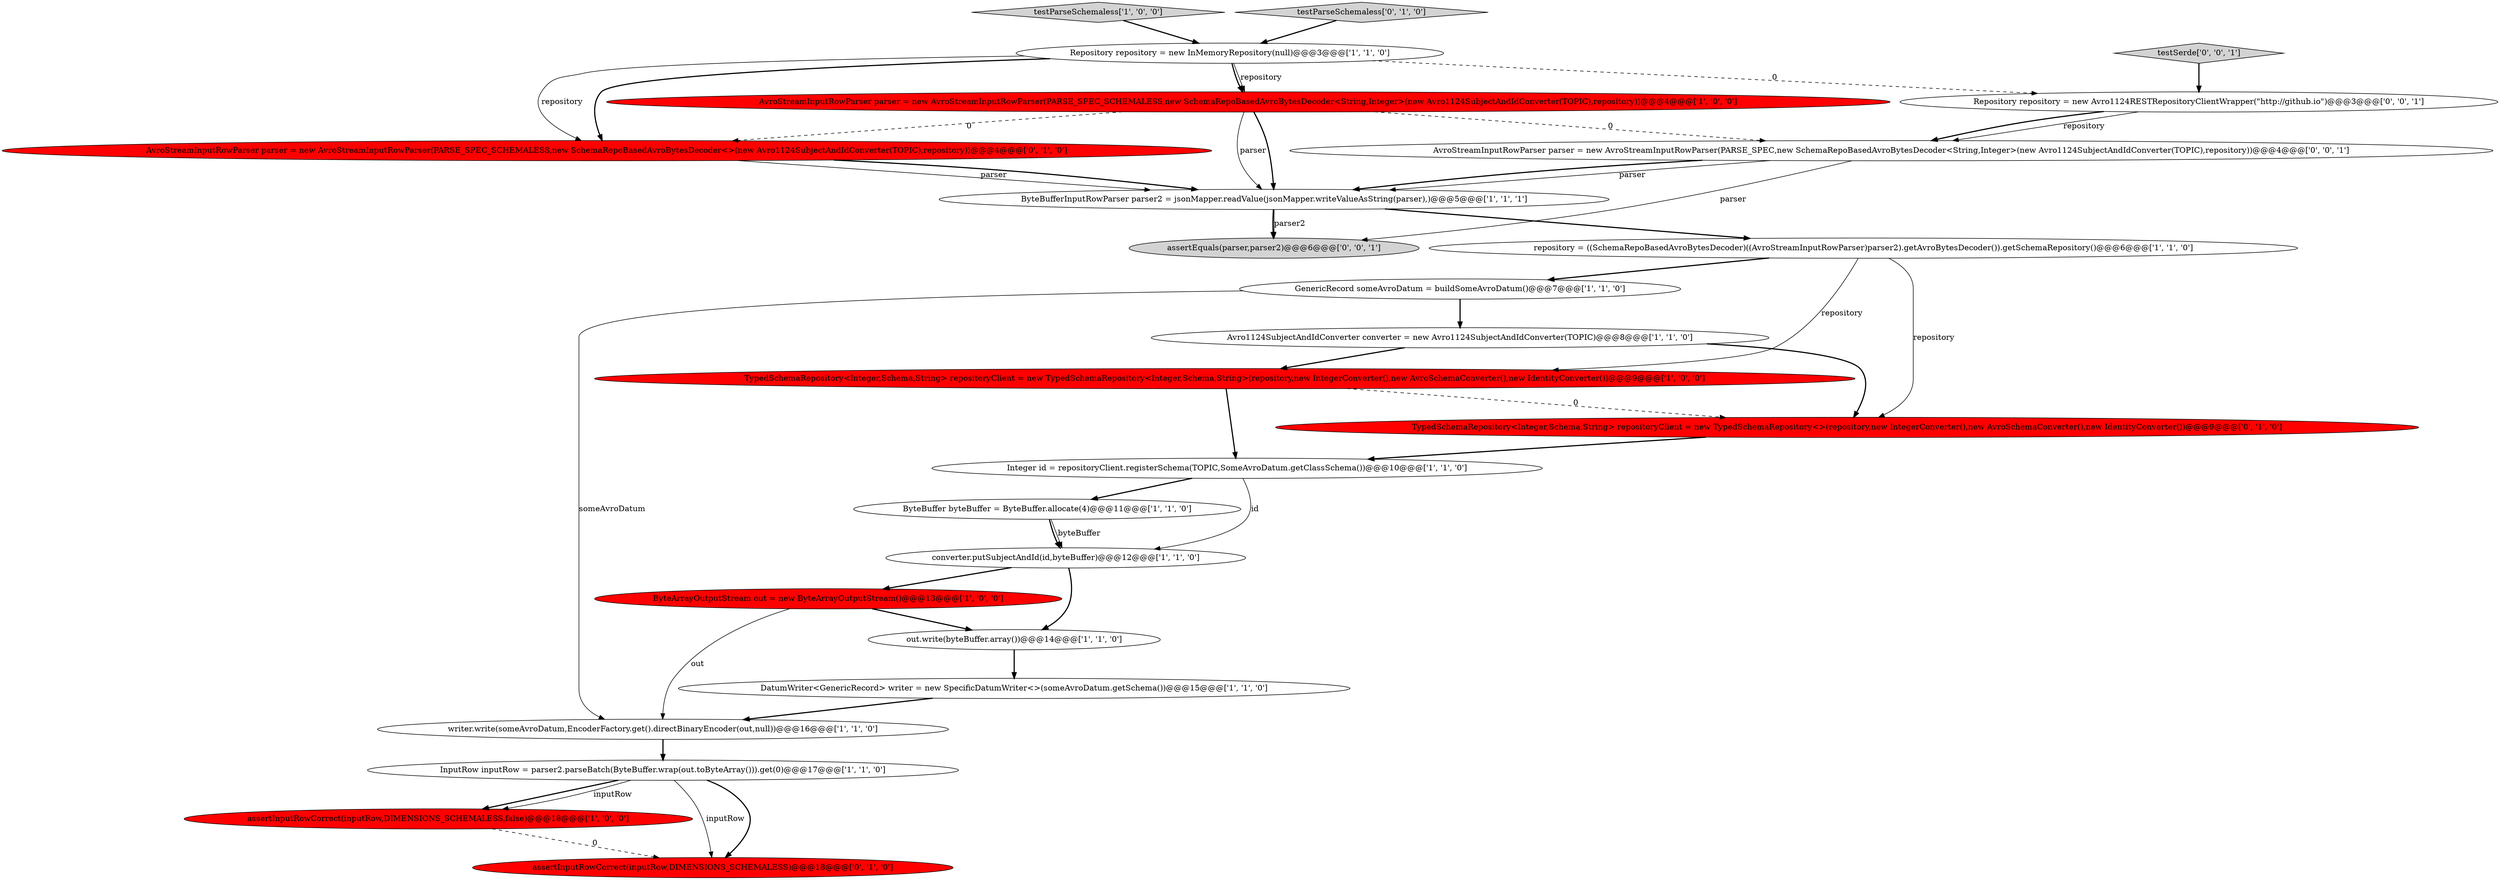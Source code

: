 digraph {
0 [style = filled, label = "repository = ((SchemaRepoBasedAvroBytesDecoder)((AvroStreamInputRowParser)parser2).getAvroBytesDecoder()).getSchemaRepository()@@@6@@@['1', '1', '0']", fillcolor = white, shape = ellipse image = "AAA0AAABBB1BBB"];
15 [style = filled, label = "Repository repository = new InMemoryRepository(null)@@@3@@@['1', '1', '0']", fillcolor = white, shape = ellipse image = "AAA0AAABBB1BBB"];
8 [style = filled, label = "assertInputRowCorrect(inputRow,DIMENSIONS_SCHEMALESS,false)@@@18@@@['1', '0', '0']", fillcolor = red, shape = ellipse image = "AAA1AAABBB1BBB"];
17 [style = filled, label = "AvroStreamInputRowParser parser = new AvroStreamInputRowParser(PARSE_SPEC_SCHEMALESS,new SchemaRepoBasedAvroBytesDecoder<>(new Avro1124SubjectAndIdConverter(TOPIC),repository))@@@4@@@['0', '1', '0']", fillcolor = red, shape = ellipse image = "AAA1AAABBB2BBB"];
24 [style = filled, label = "Repository repository = new Avro1124RESTRepositoryClientWrapper(\"http://github.io\")@@@3@@@['0', '0', '1']", fillcolor = white, shape = ellipse image = "AAA0AAABBB3BBB"];
16 [style = filled, label = "Avro1124SubjectAndIdConverter converter = new Avro1124SubjectAndIdConverter(TOPIC)@@@8@@@['1', '1', '0']", fillcolor = white, shape = ellipse image = "AAA0AAABBB1BBB"];
23 [style = filled, label = "assertEquals(parser,parser2)@@@6@@@['0', '0', '1']", fillcolor = lightgray, shape = ellipse image = "AAA0AAABBB3BBB"];
18 [style = filled, label = "TypedSchemaRepository<Integer,Schema,String> repositoryClient = new TypedSchemaRepository<>(repository,new IntegerConverter(),new AvroSchemaConverter(),new IdentityConverter())@@@9@@@['0', '1', '0']", fillcolor = red, shape = ellipse image = "AAA1AAABBB2BBB"];
1 [style = filled, label = "TypedSchemaRepository<Integer,Schema,String> repositoryClient = new TypedSchemaRepository<Integer,Schema,String>(repository,new IntegerConverter(),new AvroSchemaConverter(),new IdentityConverter())@@@9@@@['1', '0', '0']", fillcolor = red, shape = ellipse image = "AAA1AAABBB1BBB"];
22 [style = filled, label = "AvroStreamInputRowParser parser = new AvroStreamInputRowParser(PARSE_SPEC,new SchemaRepoBasedAvroBytesDecoder<String,Integer>(new Avro1124SubjectAndIdConverter(TOPIC),repository))@@@4@@@['0', '0', '1']", fillcolor = white, shape = ellipse image = "AAA0AAABBB3BBB"];
14 [style = filled, label = "DatumWriter<GenericRecord> writer = new SpecificDatumWriter<>(someAvroDatum.getSchema())@@@15@@@['1', '1', '0']", fillcolor = white, shape = ellipse image = "AAA0AAABBB1BBB"];
5 [style = filled, label = "GenericRecord someAvroDatum = buildSomeAvroDatum()@@@7@@@['1', '1', '0']", fillcolor = white, shape = ellipse image = "AAA0AAABBB1BBB"];
10 [style = filled, label = "testParseSchemaless['1', '0', '0']", fillcolor = lightgray, shape = diamond image = "AAA0AAABBB1BBB"];
21 [style = filled, label = "testSerde['0', '0', '1']", fillcolor = lightgray, shape = diamond image = "AAA0AAABBB3BBB"];
2 [style = filled, label = "ByteBuffer byteBuffer = ByteBuffer.allocate(4)@@@11@@@['1', '1', '0']", fillcolor = white, shape = ellipse image = "AAA0AAABBB1BBB"];
4 [style = filled, label = "InputRow inputRow = parser2.parseBatch(ByteBuffer.wrap(out.toByteArray())).get(0)@@@17@@@['1', '1', '0']", fillcolor = white, shape = ellipse image = "AAA0AAABBB1BBB"];
12 [style = filled, label = "out.write(byteBuffer.array())@@@14@@@['1', '1', '0']", fillcolor = white, shape = ellipse image = "AAA0AAABBB1BBB"];
9 [style = filled, label = "Integer id = repositoryClient.registerSchema(TOPIC,SomeAvroDatum.getClassSchema())@@@10@@@['1', '1', '0']", fillcolor = white, shape = ellipse image = "AAA0AAABBB1BBB"];
11 [style = filled, label = "AvroStreamInputRowParser parser = new AvroStreamInputRowParser(PARSE_SPEC_SCHEMALESS,new SchemaRepoBasedAvroBytesDecoder<String,Integer>(new Avro1124SubjectAndIdConverter(TOPIC),repository))@@@4@@@['1', '0', '0']", fillcolor = red, shape = ellipse image = "AAA1AAABBB1BBB"];
6 [style = filled, label = "writer.write(someAvroDatum,EncoderFactory.get().directBinaryEncoder(out,null))@@@16@@@['1', '1', '0']", fillcolor = white, shape = ellipse image = "AAA0AAABBB1BBB"];
20 [style = filled, label = "assertInputRowCorrect(inputRow,DIMENSIONS_SCHEMALESS)@@@18@@@['0', '1', '0']", fillcolor = red, shape = ellipse image = "AAA1AAABBB2BBB"];
7 [style = filled, label = "ByteBufferInputRowParser parser2 = jsonMapper.readValue(jsonMapper.writeValueAsString(parser),)@@@5@@@['1', '1', '1']", fillcolor = white, shape = ellipse image = "AAA0AAABBB1BBB"];
3 [style = filled, label = "converter.putSubjectAndId(id,byteBuffer)@@@12@@@['1', '1', '0']", fillcolor = white, shape = ellipse image = "AAA0AAABBB1BBB"];
19 [style = filled, label = "testParseSchemaless['0', '1', '0']", fillcolor = lightgray, shape = diamond image = "AAA0AAABBB2BBB"];
13 [style = filled, label = "ByteArrayOutputStream out = new ByteArrayOutputStream()@@@13@@@['1', '0', '0']", fillcolor = red, shape = ellipse image = "AAA1AAABBB1BBB"];
15->11 [style = solid, label="repository"];
17->7 [style = solid, label="parser"];
16->18 [style = bold, label=""];
10->15 [style = bold, label=""];
11->7 [style = solid, label="parser"];
9->2 [style = bold, label=""];
0->1 [style = solid, label="repository"];
2->3 [style = bold, label=""];
15->24 [style = dashed, label="0"];
24->22 [style = solid, label="repository"];
8->20 [style = dashed, label="0"];
15->17 [style = solid, label="repository"];
13->6 [style = solid, label="out"];
22->7 [style = solid, label="parser"];
11->22 [style = dashed, label="0"];
4->20 [style = solid, label="inputRow"];
7->0 [style = bold, label=""];
21->24 [style = bold, label=""];
1->18 [style = dashed, label="0"];
2->3 [style = solid, label="byteBuffer"];
11->17 [style = dashed, label="0"];
3->12 [style = bold, label=""];
22->23 [style = solid, label="parser"];
24->22 [style = bold, label=""];
22->7 [style = bold, label=""];
1->9 [style = bold, label=""];
5->16 [style = bold, label=""];
17->7 [style = bold, label=""];
6->4 [style = bold, label=""];
15->17 [style = bold, label=""];
13->12 [style = bold, label=""];
9->3 [style = solid, label="id"];
15->11 [style = bold, label=""];
16->1 [style = bold, label=""];
7->23 [style = bold, label=""];
12->14 [style = bold, label=""];
18->9 [style = bold, label=""];
4->20 [style = bold, label=""];
3->13 [style = bold, label=""];
4->8 [style = bold, label=""];
19->15 [style = bold, label=""];
4->8 [style = solid, label="inputRow"];
7->23 [style = solid, label="parser2"];
14->6 [style = bold, label=""];
11->7 [style = bold, label=""];
0->18 [style = solid, label="repository"];
0->5 [style = bold, label=""];
5->6 [style = solid, label="someAvroDatum"];
}
